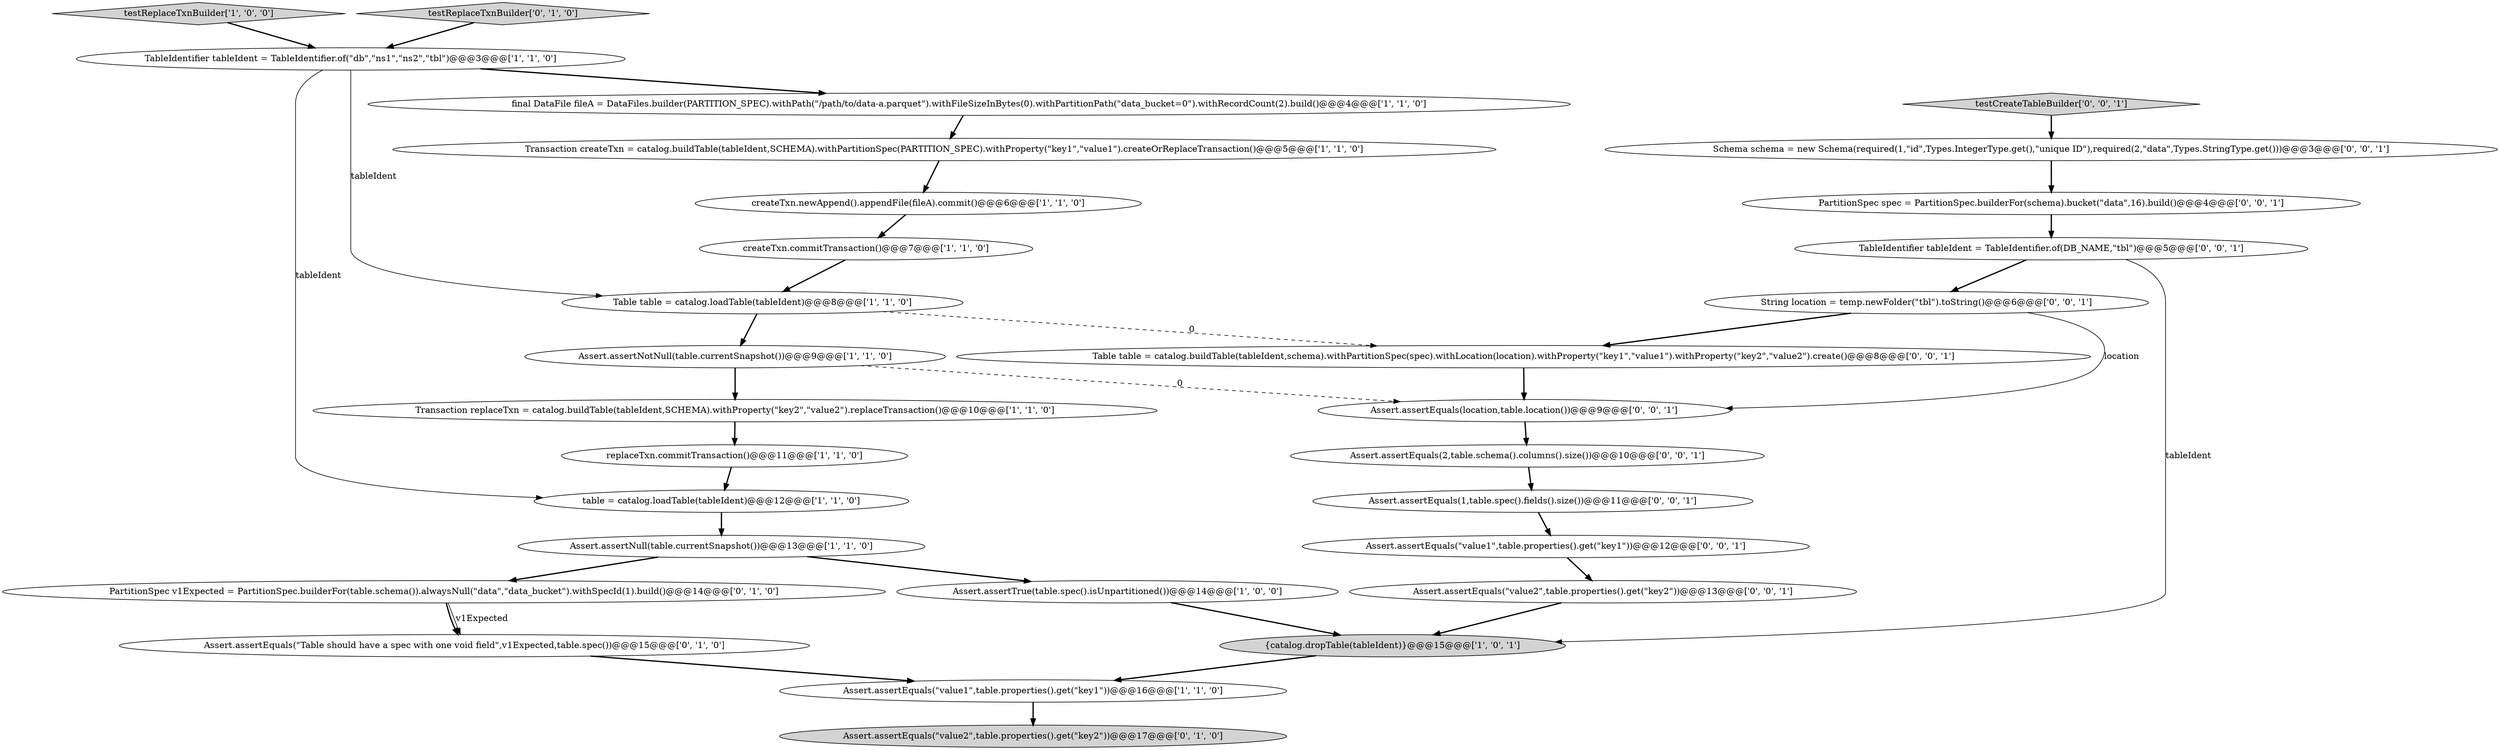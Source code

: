 digraph {
20 [style = filled, label = "Assert.assertEquals(\"value1\",table.properties().get(\"key1\"))@@@12@@@['0', '0', '1']", fillcolor = white, shape = ellipse image = "AAA0AAABBB3BBB"];
9 [style = filled, label = "Table table = catalog.loadTable(tableIdent)@@@8@@@['1', '1', '0']", fillcolor = white, shape = ellipse image = "AAA0AAABBB1BBB"];
13 [style = filled, label = "replaceTxn.commitTransaction()@@@11@@@['1', '1', '0']", fillcolor = white, shape = ellipse image = "AAA0AAABBB1BBB"];
24 [style = filled, label = "String location = temp.newFolder(\"tbl\").toString()@@@6@@@['0', '0', '1']", fillcolor = white, shape = ellipse image = "AAA0AAABBB3BBB"];
6 [style = filled, label = "testReplaceTxnBuilder['1', '0', '0']", fillcolor = lightgray, shape = diamond image = "AAA0AAABBB1BBB"];
10 [style = filled, label = "createTxn.commitTransaction()@@@7@@@['1', '1', '0']", fillcolor = white, shape = ellipse image = "AAA0AAABBB1BBB"];
1 [style = filled, label = "Assert.assertTrue(table.spec().isUnpartitioned())@@@14@@@['1', '0', '0']", fillcolor = white, shape = ellipse image = "AAA0AAABBB1BBB"];
12 [style = filled, label = "Transaction createTxn = catalog.buildTable(tableIdent,SCHEMA).withPartitionSpec(PARTITION_SPEC).withProperty(\"key1\",\"value1\").createOrReplaceTransaction()@@@5@@@['1', '1', '0']", fillcolor = white, shape = ellipse image = "AAA0AAABBB1BBB"];
16 [style = filled, label = "testReplaceTxnBuilder['0', '1', '0']", fillcolor = lightgray, shape = diamond image = "AAA0AAABBB2BBB"];
3 [style = filled, label = "final DataFile fileA = DataFiles.builder(PARTITION_SPEC).withPath(\"/path/to/data-a.parquet\").withFileSizeInBytes(0).withPartitionPath(\"data_bucket=0\").withRecordCount(2).build()@@@4@@@['1', '1', '0']", fillcolor = white, shape = ellipse image = "AAA0AAABBB1BBB"];
19 [style = filled, label = "Schema schema = new Schema(required(1,\"id\",Types.IntegerType.get(),\"unique ID\"),required(2,\"data\",Types.StringType.get()))@@@3@@@['0', '0', '1']", fillcolor = white, shape = ellipse image = "AAA0AAABBB3BBB"];
22 [style = filled, label = "testCreateTableBuilder['0', '0', '1']", fillcolor = lightgray, shape = diamond image = "AAA0AAABBB3BBB"];
7 [style = filled, label = "table = catalog.loadTable(tableIdent)@@@12@@@['1', '1', '0']", fillcolor = white, shape = ellipse image = "AAA0AAABBB1BBB"];
21 [style = filled, label = "Assert.assertEquals(location,table.location())@@@9@@@['0', '0', '1']", fillcolor = white, shape = ellipse image = "AAA0AAABBB3BBB"];
15 [style = filled, label = "Assert.assertEquals(\"Table should have a spec with one void field\",v1Expected,table.spec())@@@15@@@['0', '1', '0']", fillcolor = white, shape = ellipse image = "AAA1AAABBB2BBB"];
27 [style = filled, label = "Assert.assertEquals(2,table.schema().columns().size())@@@10@@@['0', '0', '1']", fillcolor = white, shape = ellipse image = "AAA0AAABBB3BBB"];
0 [style = filled, label = "createTxn.newAppend().appendFile(fileA).commit()@@@6@@@['1', '1', '0']", fillcolor = white, shape = ellipse image = "AAA0AAABBB1BBB"];
29 [style = filled, label = "PartitionSpec spec = PartitionSpec.builderFor(schema).bucket(\"data\",16).build()@@@4@@@['0', '0', '1']", fillcolor = white, shape = ellipse image = "AAA0AAABBB3BBB"];
14 [style = filled, label = "TableIdentifier tableIdent = TableIdentifier.of(\"db\",\"ns1\",\"ns2\",\"tbl\")@@@3@@@['1', '1', '0']", fillcolor = white, shape = ellipse image = "AAA0AAABBB1BBB"];
2 [style = filled, label = "{catalog.dropTable(tableIdent)}@@@15@@@['1', '0', '1']", fillcolor = lightgray, shape = ellipse image = "AAA0AAABBB1BBB"];
8 [style = filled, label = "Assert.assertNotNull(table.currentSnapshot())@@@9@@@['1', '1', '0']", fillcolor = white, shape = ellipse image = "AAA0AAABBB1BBB"];
17 [style = filled, label = "Assert.assertEquals(\"value2\",table.properties().get(\"key2\"))@@@17@@@['0', '1', '0']", fillcolor = lightgray, shape = ellipse image = "AAA0AAABBB2BBB"];
5 [style = filled, label = "Assert.assertNull(table.currentSnapshot())@@@13@@@['1', '1', '0']", fillcolor = white, shape = ellipse image = "AAA0AAABBB1BBB"];
23 [style = filled, label = "Assert.assertEquals(\"value2\",table.properties().get(\"key2\"))@@@13@@@['0', '0', '1']", fillcolor = white, shape = ellipse image = "AAA0AAABBB3BBB"];
4 [style = filled, label = "Assert.assertEquals(\"value1\",table.properties().get(\"key1\"))@@@16@@@['1', '1', '0']", fillcolor = white, shape = ellipse image = "AAA0AAABBB1BBB"];
18 [style = filled, label = "PartitionSpec v1Expected = PartitionSpec.builderFor(table.schema()).alwaysNull(\"data\",\"data_bucket\").withSpecId(1).build()@@@14@@@['0', '1', '0']", fillcolor = white, shape = ellipse image = "AAA0AAABBB2BBB"];
26 [style = filled, label = "TableIdentifier tableIdent = TableIdentifier.of(DB_NAME,\"tbl\")@@@5@@@['0', '0', '1']", fillcolor = white, shape = ellipse image = "AAA0AAABBB3BBB"];
25 [style = filled, label = "Assert.assertEquals(1,table.spec().fields().size())@@@11@@@['0', '0', '1']", fillcolor = white, shape = ellipse image = "AAA0AAABBB3BBB"];
11 [style = filled, label = "Transaction replaceTxn = catalog.buildTable(tableIdent,SCHEMA).withProperty(\"key2\",\"value2\").replaceTransaction()@@@10@@@['1', '1', '0']", fillcolor = white, shape = ellipse image = "AAA0AAABBB1BBB"];
28 [style = filled, label = "Table table = catalog.buildTable(tableIdent,schema).withPartitionSpec(spec).withLocation(location).withProperty(\"key1\",\"value1\").withProperty(\"key2\",\"value2\").create()@@@8@@@['0', '0', '1']", fillcolor = white, shape = ellipse image = "AAA0AAABBB3BBB"];
28->21 [style = bold, label=""];
12->0 [style = bold, label=""];
23->2 [style = bold, label=""];
26->24 [style = bold, label=""];
20->23 [style = bold, label=""];
22->19 [style = bold, label=""];
18->15 [style = solid, label="v1Expected"];
13->7 [style = bold, label=""];
2->4 [style = bold, label=""];
14->3 [style = bold, label=""];
27->25 [style = bold, label=""];
10->9 [style = bold, label=""];
25->20 [style = bold, label=""];
26->2 [style = solid, label="tableIdent"];
5->1 [style = bold, label=""];
15->4 [style = bold, label=""];
4->17 [style = bold, label=""];
8->21 [style = dashed, label="0"];
0->10 [style = bold, label=""];
9->28 [style = dashed, label="0"];
8->11 [style = bold, label=""];
14->7 [style = solid, label="tableIdent"];
6->14 [style = bold, label=""];
19->29 [style = bold, label=""];
3->12 [style = bold, label=""];
16->14 [style = bold, label=""];
11->13 [style = bold, label=""];
24->21 [style = solid, label="location"];
5->18 [style = bold, label=""];
21->27 [style = bold, label=""];
7->5 [style = bold, label=""];
9->8 [style = bold, label=""];
24->28 [style = bold, label=""];
14->9 [style = solid, label="tableIdent"];
1->2 [style = bold, label=""];
29->26 [style = bold, label=""];
18->15 [style = bold, label=""];
}
